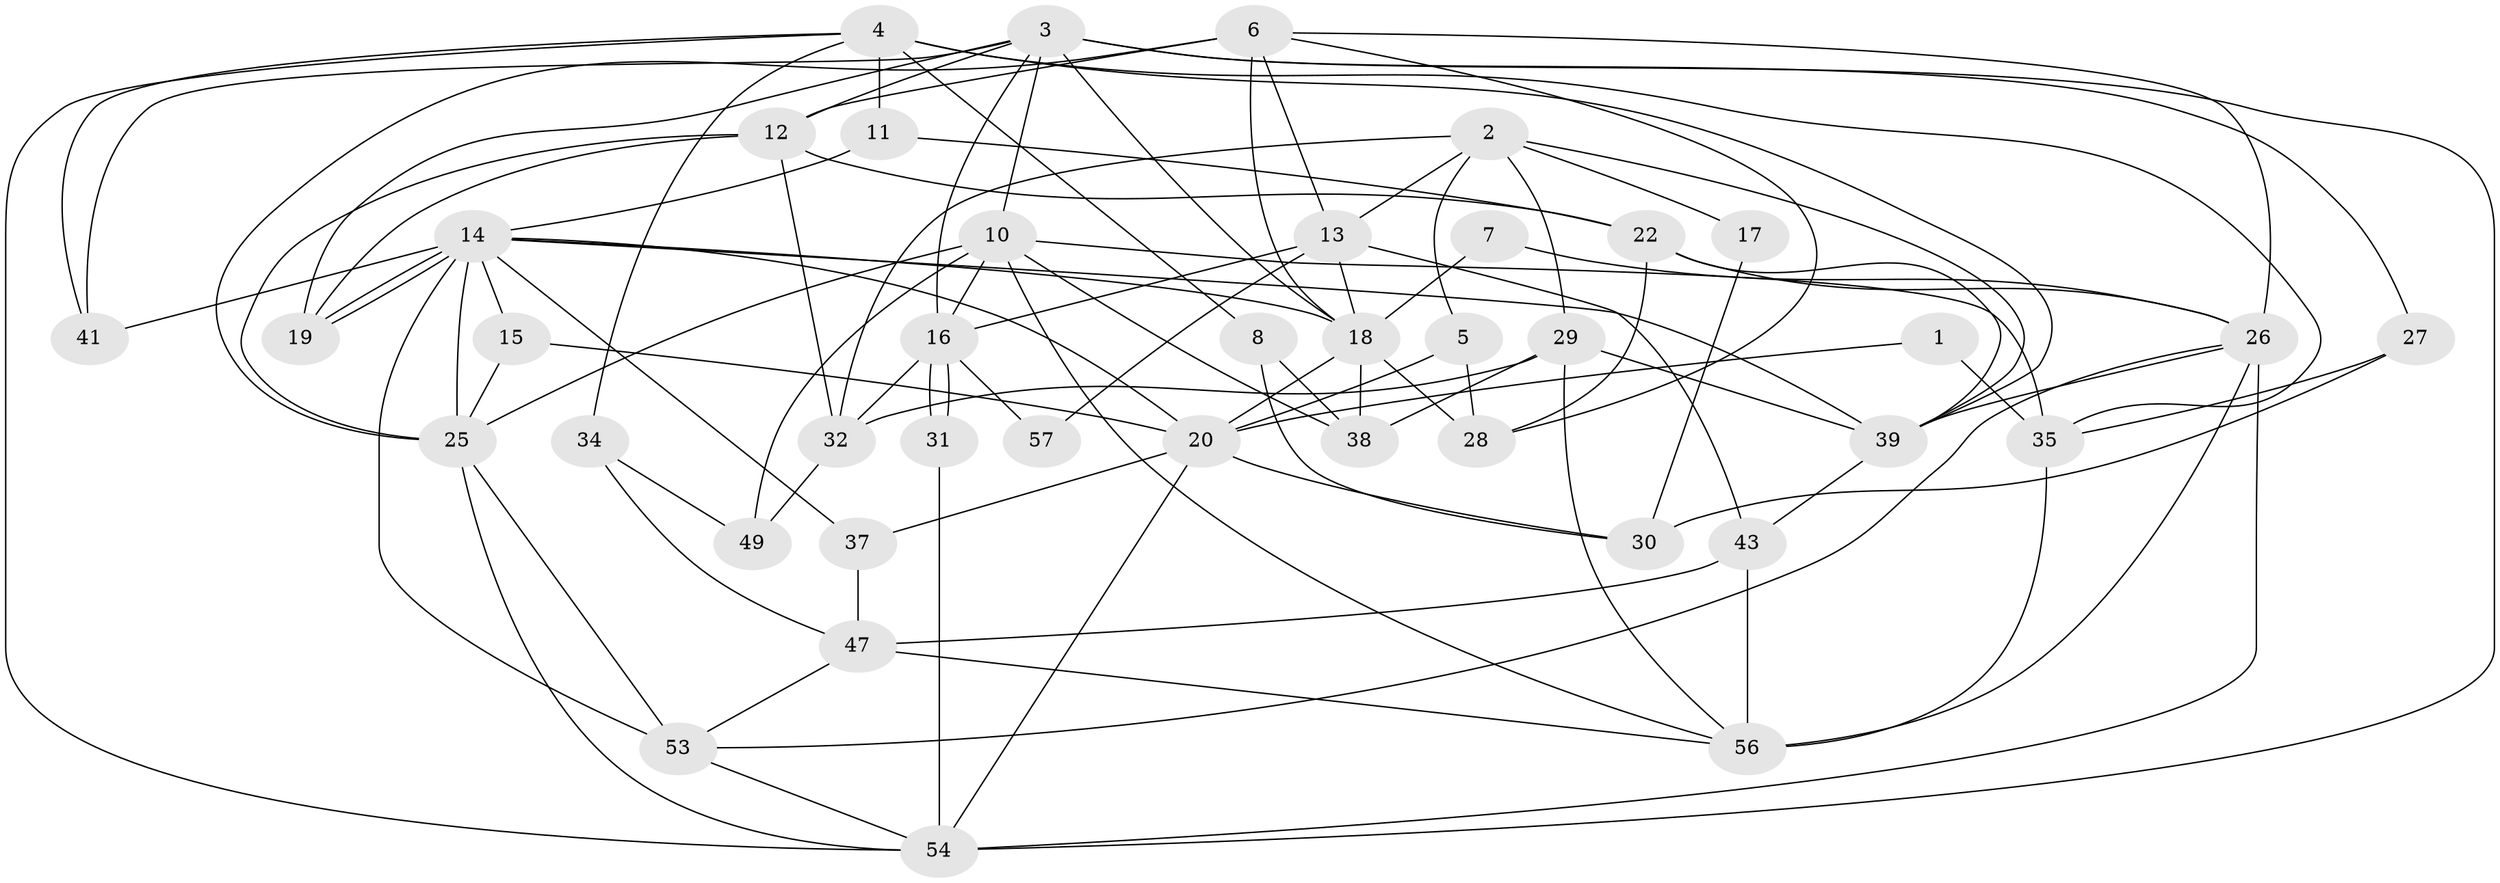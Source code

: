 // original degree distribution, {3: 0.23880597014925373, 5: 0.208955223880597, 4: 0.29850746268656714, 2: 0.14925373134328357, 10: 0.014925373134328358, 6: 0.04477611940298507, 8: 0.014925373134328358, 7: 0.029850746268656716}
// Generated by graph-tools (version 1.1) at 2025/41/03/06/25 10:41:55]
// undirected, 41 vertices, 101 edges
graph export_dot {
graph [start="1"]
  node [color=gray90,style=filled];
  1;
  2 [super="+45"];
  3 [super="+66"];
  4 [super="+42"];
  5;
  6 [super="+65"];
  7;
  8 [super="+9"];
  10 [super="+67"];
  11 [super="+21"];
  12 [super="+51"];
  13 [super="+40"];
  14 [super="+36"];
  15;
  16 [super="+24"];
  17;
  18 [super="+62"];
  19;
  20 [super="+23"];
  22 [super="+33"];
  25 [super="+44"];
  26 [super="+64"];
  27;
  28;
  29 [super="+59"];
  30;
  31;
  32 [super="+48"];
  34 [super="+46"];
  35 [super="+52"];
  37;
  38 [super="+55"];
  39 [super="+50"];
  41;
  43;
  47 [super="+58"];
  49;
  53 [super="+63"];
  54 [super="+60"];
  56 [super="+61"];
  57;
  1 -- 35 [weight=2];
  1 -- 20;
  2 -- 39;
  2 -- 17;
  2 -- 29;
  2 -- 5;
  2 -- 13;
  2 -- 32;
  3 -- 16;
  3 -- 12;
  3 -- 54;
  3 -- 18;
  3 -- 19;
  3 -- 41;
  3 -- 10;
  3 -- 27;
  4 -- 35;
  4 -- 8;
  4 -- 41;
  4 -- 34;
  4 -- 39;
  4 -- 11;
  4 -- 54;
  5 -- 28;
  5 -- 20;
  6 -- 12;
  6 -- 28;
  6 -- 26;
  6 -- 25 [weight=2];
  6 -- 18;
  6 -- 13;
  7 -- 26;
  7 -- 18;
  8 -- 38;
  8 -- 30;
  10 -- 49;
  10 -- 56;
  10 -- 16 [weight=2];
  10 -- 35;
  10 -- 25;
  10 -- 38;
  11 -- 14;
  11 -- 22;
  12 -- 32;
  12 -- 25;
  12 -- 19;
  12 -- 22;
  13 -- 43;
  13 -- 57;
  13 -- 18;
  13 -- 16;
  14 -- 19;
  14 -- 19;
  14 -- 15;
  14 -- 37;
  14 -- 41;
  14 -- 53 [weight=2];
  14 -- 20;
  14 -- 25;
  14 -- 18;
  14 -- 39;
  15 -- 20;
  15 -- 25;
  16 -- 31;
  16 -- 31;
  16 -- 57;
  16 -- 32;
  17 -- 30;
  18 -- 20;
  18 -- 28;
  18 -- 38;
  20 -- 37;
  20 -- 54;
  20 -- 30;
  22 -- 39;
  22 -- 28;
  22 -- 26;
  25 -- 53;
  25 -- 54;
  26 -- 39;
  26 -- 56;
  26 -- 53;
  26 -- 54;
  27 -- 35;
  27 -- 30;
  29 -- 32 [weight=2];
  29 -- 38;
  29 -- 56;
  29 -- 39;
  31 -- 54;
  32 -- 49;
  34 -- 49;
  34 -- 47;
  35 -- 56 [weight=2];
  37 -- 47;
  39 -- 43;
  43 -- 47;
  43 -- 56;
  47 -- 56;
  47 -- 53;
  53 -- 54;
}
